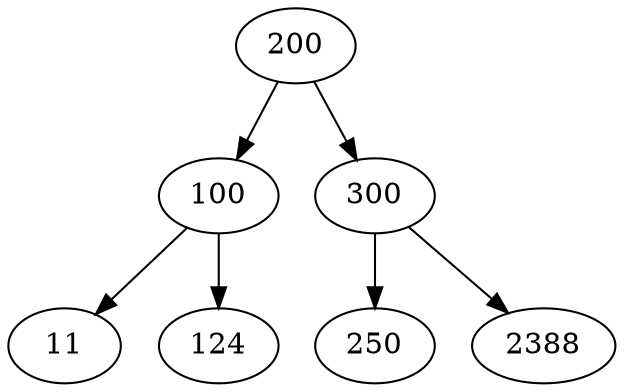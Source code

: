 digraph g {
B [label=200, color = BLACK] 
A [label=100, color = BLACK] 
B-> A
H [label=11, color = BLACK] 
A-> H
F [label=124, color = BLACK] 
A-> F
D [label=300, color = BLACK] 
B-> D
E [label=250, color = BLACK] 
D-> E
G [label=2388, color = BLACK] 
D-> G
}